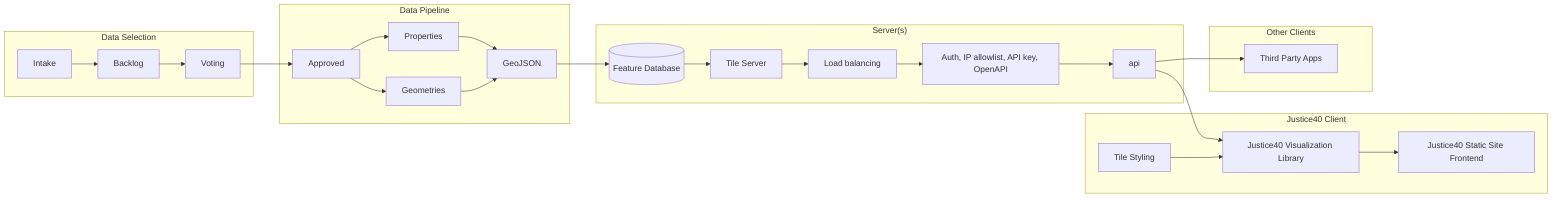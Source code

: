 graph LR
    subgraph ds["Data Selection"]
    Intake --> Backlog --> Voting
    end
    subgraph dp["Data Pipeline"]
    Voting --> Approved
    Approved --> Properties
    Approved --> Geometries
    Properties --> GeoJSON
    Geometries --> GeoJSON
    end
    subgraph s["Server(s)"]
    GeoJSON --> db[("Feature Database")]
    db --> tileserv["Tile Server"]
    tileserv --> lb["Load balancing"]
    lb --> auth["Auth, IP allowlist, API key, OpenAPI"]
    auth --> api
    end
    subgraph j40["Justice40 Client"]
    api --> vl["Justice40 Visualization Library"]
    ts["Tile Styling"] --> vl
    vl --> fe["Justice40 Static Site Frontend"]
    end
    subgraph oc["Other Clients"]
    api --> 3p["Third Party Apps"]
    end